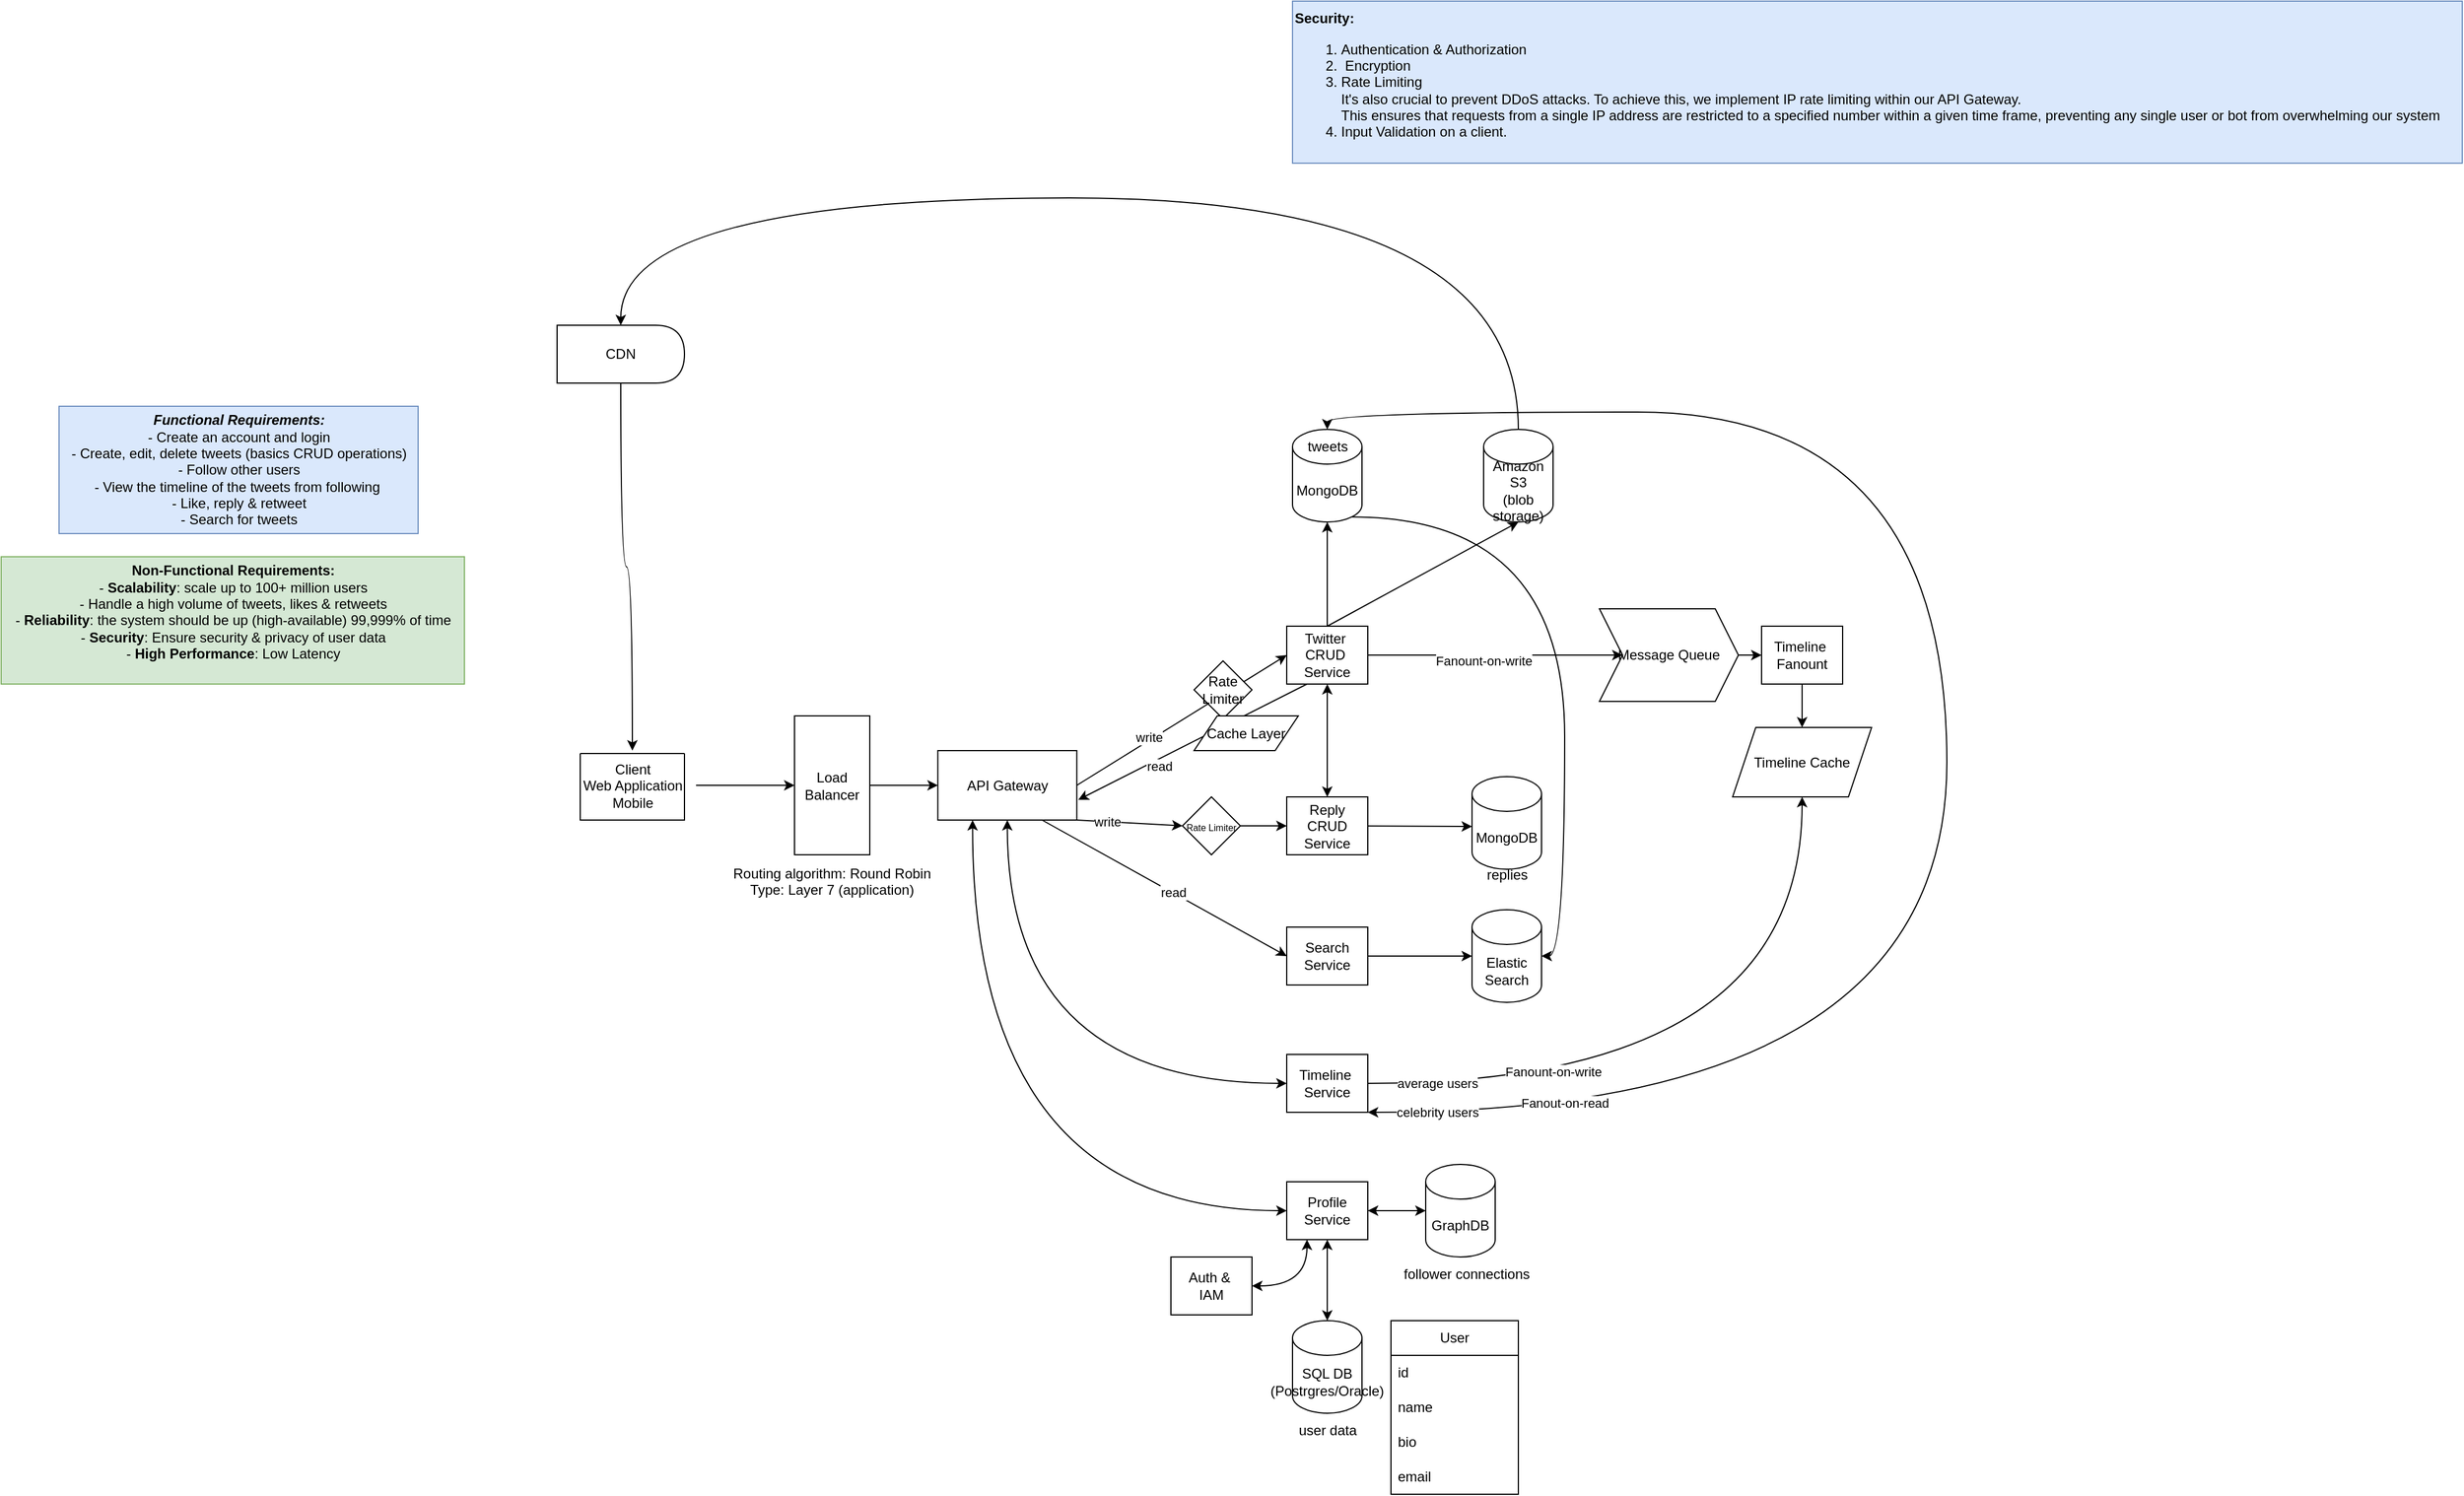 <mxfile version="26.0.11">
  <diagram name="Page-1" id="S8FyIIHlPzOr1TNchbIG">
    <mxGraphModel dx="2624" dy="2221" grid="1" gridSize="10" guides="1" tooltips="1" connect="1" arrows="1" fold="1" page="1" pageScale="1" pageWidth="850" pageHeight="1100" math="0" shadow="0">
      <root>
        <mxCell id="0" />
        <mxCell id="1" parent="0" />
        <mxCell id="o_sa3MoW5a0CHOQ6UXBQ-1" value="" style="swimlane;startSize=0;" parent="1" vertex="1">
          <mxGeometry x="30" y="300" width="90" height="57.5" as="geometry" />
        </mxCell>
        <mxCell id="o_sa3MoW5a0CHOQ6UXBQ-2" value="Client&lt;div&gt;Web Application&lt;/div&gt;&lt;div&gt;Mobile&lt;/div&gt;" style="text;html=1;align=center;verticalAlign=middle;resizable=0;points=[];autosize=1;strokeColor=none;fillColor=none;" parent="o_sa3MoW5a0CHOQ6UXBQ-1" vertex="1">
          <mxGeometry x="-10" y="-2.5" width="110" height="60" as="geometry" />
        </mxCell>
        <mxCell id="o_sa3MoW5a0CHOQ6UXBQ-5" value="" style="edgeStyle=orthogonalEdgeStyle;rounded=0;orthogonalLoop=1;jettySize=auto;html=1;" parent="1" source="o_sa3MoW5a0CHOQ6UXBQ-2" edge="1">
          <mxGeometry relative="1" as="geometry">
            <mxPoint x="215" y="327.5" as="targetPoint" />
          </mxGeometry>
        </mxCell>
        <mxCell id="o_sa3MoW5a0CHOQ6UXBQ-24" value="" style="edgeStyle=orthogonalEdgeStyle;rounded=0;orthogonalLoop=1;jettySize=auto;html=1;" parent="1" source="o_sa3MoW5a0CHOQ6UXBQ-6" target="o_sa3MoW5a0CHOQ6UXBQ-22" edge="1">
          <mxGeometry relative="1" as="geometry" />
        </mxCell>
        <mxCell id="o_sa3MoW5a0CHOQ6UXBQ-6" value="Load Balancer" style="rounded=0;whiteSpace=wrap;html=1;" parent="1" vertex="1">
          <mxGeometry x="215" y="267.5" width="65" height="120" as="geometry" />
        </mxCell>
        <mxCell id="o_sa3MoW5a0CHOQ6UXBQ-7" value="&lt;b&gt;&lt;i&gt;Functional Requirements:&lt;/i&gt;&lt;/b&gt;&lt;div&gt;- Create an account and login&lt;/div&gt;&lt;div&gt;- Create, edit, delete tweets (basics CRUD operations)&lt;/div&gt;&lt;div&gt;- Follow other users&lt;/div&gt;&lt;div&gt;- View the timeline of the tweets from following&amp;nbsp;&lt;/div&gt;&lt;div&gt;- Like, reply &amp;amp; retweet&lt;/div&gt;&lt;div&gt;- Search for tweets&lt;/div&gt;" style="text;html=1;align=center;verticalAlign=middle;resizable=0;points=[];autosize=1;strokeColor=#6c8ebf;fillColor=#dae8fc;" parent="1" vertex="1">
          <mxGeometry x="-420" width="310" height="110" as="geometry" />
        </mxCell>
        <mxCell id="o_sa3MoW5a0CHOQ6UXBQ-8" value="&lt;b&gt;Non-Functional Requirements:&lt;/b&gt;&lt;div&gt;- &lt;b&gt;Scalability&lt;/b&gt;: scale up to 100+ million users&lt;/div&gt;&lt;div&gt;- Handle a high volume of tweets, likes &amp;amp; retweets&lt;/div&gt;&lt;div&gt;&lt;span style=&quot;background-color: transparent; color: light-dark(rgb(0, 0, 0), rgb(255, 255, 255));&quot;&gt;- &lt;/span&gt;&lt;b style=&quot;background-color: transparent; color: light-dark(rgb(0, 0, 0), rgb(255, 255, 255));&quot;&gt;Reliability&lt;/b&gt;&lt;span style=&quot;background-color: transparent; color: light-dark(rgb(0, 0, 0), rgb(255, 255, 255));&quot;&gt;: the system should be up (high-available) 99,999% of time&lt;/span&gt;&lt;/div&gt;&lt;div&gt;&lt;div&gt;- &lt;b&gt;Security&lt;/b&gt;: Ensure security &amp;amp; privacy of user data&lt;/div&gt;&lt;div&gt;&lt;div&gt;- &lt;b&gt;High Performance&lt;/b&gt;:&amp;nbsp;&lt;span style=&quot;background-color: transparent; color: light-dark(rgb(0, 0, 0), rgb(255, 255, 255));&quot;&gt;Low Latency&lt;/span&gt;&lt;/div&gt;&lt;div&gt;&lt;span style=&quot;background-color: transparent; color: light-dark(rgb(0, 0, 0), rgb(255, 255, 255));&quot;&gt;&lt;br&gt;&lt;/span&gt;&lt;/div&gt;&lt;/div&gt;&lt;/div&gt;" style="text;html=1;align=center;verticalAlign=middle;resizable=0;points=[];autosize=1;strokeColor=#82b366;fillColor=#d5e8d4;" parent="1" vertex="1">
          <mxGeometry x="-470" y="130" width="400" height="110" as="geometry" />
        </mxCell>
        <mxCell id="o_sa3MoW5a0CHOQ6UXBQ-9" value="&lt;div style=&quot;&quot;&gt;&lt;br&gt;&lt;/div&gt;" style="text;html=1;align=center;verticalAlign=middle;resizable=0;points=[];autosize=1;strokeColor=none;fillColor=none;rotation=0;imageWidth=55;imageHeight=10;perimeter=none;" parent="1" vertex="1">
          <mxGeometry x="225" y="445" width="20" height="30" as="geometry" />
        </mxCell>
        <mxCell id="o_sa3MoW5a0CHOQ6UXBQ-18" value="&lt;div style=&quot;text-wrap-mode: nowrap;&quot;&gt;&lt;span style=&quot;text-wrap-mode: wrap; color: light-dark(rgb(0, 0, 0), rgb(255, 255, 255)); background-color: light-dark(#ffffff, var(--ge-dark-color, #121212));&quot;&gt;Routing algorithm: Round Robin&lt;/span&gt;&lt;/div&gt;&lt;div style=&quot;text-wrap-mode: nowrap; line-height: 12px;&quot;&gt;&lt;span style=&quot;text-wrap-mode: wrap; background-color: light-dark(#ffffff, var(--ge-dark-color, #121212));&quot;&gt;Type: Layer 7 (application)&lt;/span&gt;&lt;/div&gt;" style="rounded=0;whiteSpace=wrap;html=1;fillColor=default;strokeColor=none;" parent="1" vertex="1">
          <mxGeometry x="156.25" y="400" width="182.5" height="20" as="geometry" />
        </mxCell>
        <mxCell id="o_sa3MoW5a0CHOQ6UXBQ-28" value="" style="rounded=0;orthogonalLoop=1;jettySize=auto;html=1;exitX=0.5;exitY=0;exitDx=0;exitDy=0;entryX=0.5;entryY=1;entryDx=0;entryDy=0;entryPerimeter=0;" parent="1" source="o_sa3MoW5a0CHOQ6UXBQ-19" target="o_sa3MoW5a0CHOQ6UXBQ-21" edge="1">
          <mxGeometry relative="1" as="geometry" />
        </mxCell>
        <mxCell id="o_sa3MoW5a0CHOQ6UXBQ-53" style="edgeStyle=orthogonalEdgeStyle;rounded=0;orthogonalLoop=1;jettySize=auto;html=1;exitX=0.5;exitY=1;exitDx=0;exitDy=0;startArrow=classic;startFill=1;" parent="1" source="o_sa3MoW5a0CHOQ6UXBQ-19" target="o_sa3MoW5a0CHOQ6UXBQ-41" edge="1">
          <mxGeometry relative="1" as="geometry" />
        </mxCell>
        <mxCell id="417g46iVcn9-H5saOMee-5" style="edgeStyle=orthogonalEdgeStyle;rounded=0;orthogonalLoop=1;jettySize=auto;html=1;exitX=1;exitY=0.5;exitDx=0;exitDy=0;entryX=0;entryY=0.5;entryDx=0;entryDy=0;curved=1;" edge="1" parent="1" source="o_sa3MoW5a0CHOQ6UXBQ-19" target="417g46iVcn9-H5saOMee-4">
          <mxGeometry relative="1" as="geometry" />
        </mxCell>
        <mxCell id="417g46iVcn9-H5saOMee-13" value="Fanount-on-write" style="edgeLabel;html=1;align=center;verticalAlign=middle;resizable=0;points=[];" vertex="1" connectable="0" parent="417g46iVcn9-H5saOMee-5">
          <mxGeometry x="-0.345" y="-2" relative="1" as="geometry">
            <mxPoint x="28" y="3" as="offset" />
          </mxGeometry>
        </mxCell>
        <mxCell id="o_sa3MoW5a0CHOQ6UXBQ-19" value="Twitter&amp;nbsp;&lt;div&gt;CRUD&amp;nbsp;&lt;/div&gt;&lt;div&gt;Service&lt;/div&gt;" style="whiteSpace=wrap;html=1;" parent="1" vertex="1">
          <mxGeometry x="640" y="190" width="70" height="50" as="geometry" />
        </mxCell>
        <mxCell id="o_sa3MoW5a0CHOQ6UXBQ-20" value="MongoDB" style="shape=cylinder3;whiteSpace=wrap;html=1;boundedLbl=1;backgroundOutline=1;size=15;" parent="1" vertex="1">
          <mxGeometry x="645" y="20" width="60" height="80" as="geometry" />
        </mxCell>
        <mxCell id="o_sa3MoW5a0CHOQ6UXBQ-35" value="" style="edgeStyle=orthogonalEdgeStyle;rounded=0;orthogonalLoop=1;jettySize=auto;html=1;curved=1;entryX=0.5;entryY=0;entryDx=0;entryDy=0;exitX=0.5;exitY=0;exitDx=0;exitDy=0;exitPerimeter=0;" parent="1" source="o_sa3MoW5a0CHOQ6UXBQ-21" target="o_sa3MoW5a0CHOQ6UXBQ-33" edge="1">
          <mxGeometry relative="1" as="geometry">
            <mxPoint x="510" y="-80" as="targetPoint" />
            <Array as="points">
              <mxPoint x="840" y="-180" />
              <mxPoint x="65" y="-180" />
            </Array>
          </mxGeometry>
        </mxCell>
        <mxCell id="o_sa3MoW5a0CHOQ6UXBQ-21" value="Amazon S3&lt;div&gt;(blob storage)&lt;/div&gt;" style="shape=cylinder3;whiteSpace=wrap;html=1;boundedLbl=1;backgroundOutline=1;size=15;" parent="1" vertex="1">
          <mxGeometry x="810" y="20" width="60" height="80" as="geometry" />
        </mxCell>
        <mxCell id="o_sa3MoW5a0CHOQ6UXBQ-23" style="rounded=0;orthogonalLoop=1;jettySize=auto;html=1;exitX=1;exitY=0.5;exitDx=0;exitDy=0;entryX=0;entryY=0.5;entryDx=0;entryDy=0;" parent="1" source="o_sa3MoW5a0CHOQ6UXBQ-22" target="o_sa3MoW5a0CHOQ6UXBQ-19" edge="1">
          <mxGeometry relative="1" as="geometry">
            <mxPoint x="630" y="230" as="targetPoint" />
          </mxGeometry>
        </mxCell>
        <mxCell id="o_sa3MoW5a0CHOQ6UXBQ-51" value="write" style="edgeLabel;html=1;align=center;verticalAlign=middle;resizable=0;points=[];" parent="o_sa3MoW5a0CHOQ6UXBQ-23" vertex="1" connectable="0">
          <mxGeometry x="-0.296" y="3" relative="1" as="geometry">
            <mxPoint as="offset" />
          </mxGeometry>
        </mxCell>
        <mxCell id="o_sa3MoW5a0CHOQ6UXBQ-47" style="rounded=0;orthogonalLoop=1;jettySize=auto;html=1;entryX=0;entryY=0.5;entryDx=0;entryDy=0;" parent="1" target="o_sa3MoW5a0CHOQ6UXBQ-41" edge="1" source="o_sa3MoW5a0CHOQ6UXBQ-50">
          <mxGeometry relative="1" as="geometry">
            <mxPoint x="460" y="360" as="sourcePoint" />
          </mxGeometry>
        </mxCell>
        <mxCell id="o_sa3MoW5a0CHOQ6UXBQ-57" style="rounded=0;orthogonalLoop=1;jettySize=auto;html=1;exitX=0.75;exitY=1;exitDx=0;exitDy=0;entryX=0;entryY=0.5;entryDx=0;entryDy=0;" parent="1" source="o_sa3MoW5a0CHOQ6UXBQ-22" target="o_sa3MoW5a0CHOQ6UXBQ-54" edge="1">
          <mxGeometry relative="1" as="geometry" />
        </mxCell>
        <mxCell id="o_sa3MoW5a0CHOQ6UXBQ-62" value="read" style="edgeLabel;html=1;align=center;verticalAlign=middle;resizable=0;points=[];" parent="o_sa3MoW5a0CHOQ6UXBQ-57" vertex="1" connectable="0">
          <mxGeometry x="0.069" relative="1" as="geometry">
            <mxPoint as="offset" />
          </mxGeometry>
        </mxCell>
        <mxCell id="417g46iVcn9-H5saOMee-12" style="edgeStyle=orthogonalEdgeStyle;rounded=0;orthogonalLoop=1;jettySize=auto;html=1;exitX=0.5;exitY=1;exitDx=0;exitDy=0;entryX=0;entryY=0.5;entryDx=0;entryDy=0;curved=1;startArrow=classic;startFill=1;" edge="1" parent="1" source="o_sa3MoW5a0CHOQ6UXBQ-22" target="o_sa3MoW5a0CHOQ6UXBQ-63">
          <mxGeometry relative="1" as="geometry" />
        </mxCell>
        <mxCell id="417g46iVcn9-H5saOMee-32" style="edgeStyle=orthogonalEdgeStyle;rounded=0;orthogonalLoop=1;jettySize=auto;html=1;exitX=0.25;exitY=1;exitDx=0;exitDy=0;entryX=0;entryY=0.5;entryDx=0;entryDy=0;curved=1;startArrow=classic;startFill=1;" edge="1" parent="1" source="o_sa3MoW5a0CHOQ6UXBQ-22" target="o_sa3MoW5a0CHOQ6UXBQ-64">
          <mxGeometry relative="1" as="geometry" />
        </mxCell>
        <mxCell id="o_sa3MoW5a0CHOQ6UXBQ-22" value="API Gateway" style="whiteSpace=wrap;html=1;" parent="1" vertex="1">
          <mxGeometry x="338.75" y="297.5" width="120" height="60" as="geometry" />
        </mxCell>
        <mxCell id="o_sa3MoW5a0CHOQ6UXBQ-25" value="Rate Limiter" style="rhombus;whiteSpace=wrap;html=1;" parent="1" vertex="1">
          <mxGeometry x="560" y="220" width="50" height="50" as="geometry" />
        </mxCell>
        <mxCell id="o_sa3MoW5a0CHOQ6UXBQ-32" value="" style="endArrow=classic;html=1;rounded=0;exitX=0.5;exitY=0;exitDx=0;exitDy=0;entryX=0.5;entryY=1;entryDx=0;entryDy=0;entryPerimeter=0;" parent="1" source="o_sa3MoW5a0CHOQ6UXBQ-19" target="o_sa3MoW5a0CHOQ6UXBQ-20" edge="1">
          <mxGeometry width="50" height="50" relative="1" as="geometry">
            <mxPoint x="380" y="320" as="sourcePoint" />
            <mxPoint x="430" y="270" as="targetPoint" />
          </mxGeometry>
        </mxCell>
        <mxCell id="o_sa3MoW5a0CHOQ6UXBQ-33" value="CDN" style="shape=delay;whiteSpace=wrap;html=1;" parent="1" vertex="1">
          <mxGeometry x="10" y="-70" width="110" height="50" as="geometry" />
        </mxCell>
        <mxCell id="o_sa3MoW5a0CHOQ6UXBQ-36" value="" style="endArrow=classic;html=1;rounded=0;exitX=0.25;exitY=1;exitDx=0;exitDy=0;" parent="1" source="o_sa3MoW5a0CHOQ6UXBQ-19" edge="1">
          <mxGeometry width="50" height="50" relative="1" as="geometry">
            <mxPoint x="460" y="300" as="sourcePoint" />
            <mxPoint x="460" y="340" as="targetPoint" />
          </mxGeometry>
        </mxCell>
        <mxCell id="o_sa3MoW5a0CHOQ6UXBQ-52" value="read" style="edgeLabel;html=1;align=center;verticalAlign=middle;resizable=0;points=[];" parent="o_sa3MoW5a0CHOQ6UXBQ-36" vertex="1" connectable="0">
          <mxGeometry x="0.431" y="1" relative="1" as="geometry">
            <mxPoint x="13" y="-2" as="offset" />
          </mxGeometry>
        </mxCell>
        <mxCell id="o_sa3MoW5a0CHOQ6UXBQ-40" value="Cache Layer" style="shape=parallelogram;perimeter=parallelogramPerimeter;whiteSpace=wrap;html=1;fixedSize=1;" parent="1" vertex="1">
          <mxGeometry x="560" y="267.5" width="90" height="30" as="geometry" />
        </mxCell>
        <mxCell id="o_sa3MoW5a0CHOQ6UXBQ-46" style="rounded=0;orthogonalLoop=1;jettySize=auto;html=1;" parent="1" source="o_sa3MoW5a0CHOQ6UXBQ-41" edge="1">
          <mxGeometry relative="1" as="geometry">
            <mxPoint x="800" y="363" as="targetPoint" />
          </mxGeometry>
        </mxCell>
        <mxCell id="o_sa3MoW5a0CHOQ6UXBQ-41" value="Reply CRUD&lt;div&gt;Service&lt;/div&gt;" style="whiteSpace=wrap;html=1;" parent="1" vertex="1">
          <mxGeometry x="640" y="337.5" width="70" height="50" as="geometry" />
        </mxCell>
        <mxCell id="o_sa3MoW5a0CHOQ6UXBQ-42" value="MongoDB" style="shape=cylinder3;whiteSpace=wrap;html=1;boundedLbl=1;backgroundOutline=1;size=15;" parent="1" vertex="1">
          <mxGeometry x="800" y="320" width="60" height="80" as="geometry" />
        </mxCell>
        <mxCell id="o_sa3MoW5a0CHOQ6UXBQ-43" value="replies" style="text;html=1;align=center;verticalAlign=middle;resizable=0;points=[];autosize=1;strokeColor=none;fillColor=none;" parent="1" vertex="1">
          <mxGeometry x="800" y="390" width="60" height="30" as="geometry" />
        </mxCell>
        <mxCell id="o_sa3MoW5a0CHOQ6UXBQ-44" value="tweets" style="text;html=1;align=center;verticalAlign=middle;resizable=0;points=[];autosize=1;strokeColor=none;fillColor=none;" parent="1" vertex="1">
          <mxGeometry x="645" y="20" width="60" height="30" as="geometry" />
        </mxCell>
        <mxCell id="o_sa3MoW5a0CHOQ6UXBQ-54" value="Search Service" style="whiteSpace=wrap;html=1;" parent="1" vertex="1">
          <mxGeometry x="640" y="450" width="70" height="50" as="geometry" />
        </mxCell>
        <mxCell id="o_sa3MoW5a0CHOQ6UXBQ-55" value="Elastic Search" style="shape=cylinder3;whiteSpace=wrap;html=1;boundedLbl=1;backgroundOutline=1;size=15;" parent="1" vertex="1">
          <mxGeometry x="800" y="435" width="60" height="80" as="geometry" />
        </mxCell>
        <mxCell id="o_sa3MoW5a0CHOQ6UXBQ-56" style="edgeStyle=orthogonalEdgeStyle;rounded=0;orthogonalLoop=1;jettySize=auto;html=1;exitX=1;exitY=0.5;exitDx=0;exitDy=0;entryX=0;entryY=0.5;entryDx=0;entryDy=0;entryPerimeter=0;" parent="1" source="o_sa3MoW5a0CHOQ6UXBQ-54" target="o_sa3MoW5a0CHOQ6UXBQ-55" edge="1">
          <mxGeometry relative="1" as="geometry" />
        </mxCell>
        <mxCell id="o_sa3MoW5a0CHOQ6UXBQ-61" style="edgeStyle=orthogonalEdgeStyle;rounded=0;orthogonalLoop=1;jettySize=auto;html=1;exitX=0.855;exitY=1;exitDx=0;exitDy=-4.35;exitPerimeter=0;entryX=1;entryY=0.5;entryDx=0;entryDy=0;entryPerimeter=0;curved=1;" parent="1" source="o_sa3MoW5a0CHOQ6UXBQ-20" target="o_sa3MoW5a0CHOQ6UXBQ-55" edge="1">
          <mxGeometry relative="1" as="geometry" />
        </mxCell>
        <mxCell id="417g46iVcn9-H5saOMee-9" style="edgeStyle=orthogonalEdgeStyle;rounded=0;orthogonalLoop=1;jettySize=auto;html=1;exitX=1;exitY=0.5;exitDx=0;exitDy=0;entryX=0.5;entryY=1;entryDx=0;entryDy=0;curved=1;" edge="1" parent="1" source="o_sa3MoW5a0CHOQ6UXBQ-63" target="417g46iVcn9-H5saOMee-8">
          <mxGeometry relative="1" as="geometry" />
        </mxCell>
        <mxCell id="417g46iVcn9-H5saOMee-14" value="average users" style="edgeLabel;html=1;align=center;verticalAlign=middle;resizable=0;points=[];" vertex="1" connectable="0" parent="417g46iVcn9-H5saOMee-9">
          <mxGeometry x="-0.939" y="3" relative="1" as="geometry">
            <mxPoint x="41" y="3" as="offset" />
          </mxGeometry>
        </mxCell>
        <mxCell id="417g46iVcn9-H5saOMee-19" value="Fanount-on-write" style="edgeLabel;html=1;align=center;verticalAlign=middle;resizable=0;points=[];" vertex="1" connectable="0" parent="417g46iVcn9-H5saOMee-9">
          <mxGeometry x="-0.528" y="11" relative="1" as="geometry">
            <mxPoint x="13" y="1" as="offset" />
          </mxGeometry>
        </mxCell>
        <mxCell id="417g46iVcn9-H5saOMee-15" style="edgeStyle=orthogonalEdgeStyle;rounded=0;orthogonalLoop=1;jettySize=auto;html=1;curved=1;entryX=0.5;entryY=0;entryDx=0;entryDy=0;entryPerimeter=0;exitX=1;exitY=1;exitDx=0;exitDy=0;startArrow=classic;startFill=1;" edge="1" parent="1" source="o_sa3MoW5a0CHOQ6UXBQ-63" target="o_sa3MoW5a0CHOQ6UXBQ-20">
          <mxGeometry relative="1" as="geometry">
            <mxPoint x="800" y="150" as="targetPoint" />
            <mxPoint x="730" y="610" as="sourcePoint" />
            <Array as="points">
              <mxPoint x="1210" y="610" />
              <mxPoint x="1210" y="5" />
              <mxPoint x="675" y="5" />
            </Array>
          </mxGeometry>
        </mxCell>
        <mxCell id="417g46iVcn9-H5saOMee-17" value="celebrity users" style="edgeLabel;html=1;align=center;verticalAlign=middle;resizable=0;points=[];" vertex="1" connectable="0" parent="417g46iVcn9-H5saOMee-15">
          <mxGeometry x="-0.942" y="1" relative="1" as="geometry">
            <mxPoint x="12" y="1" as="offset" />
          </mxGeometry>
        </mxCell>
        <mxCell id="417g46iVcn9-H5saOMee-18" value="Fanout-on-read" style="edgeLabel;html=1;align=center;verticalAlign=middle;resizable=0;points=[];" vertex="1" connectable="0" parent="417g46iVcn9-H5saOMee-15">
          <mxGeometry x="-0.821" y="9" relative="1" as="geometry">
            <mxPoint x="22" y="1" as="offset" />
          </mxGeometry>
        </mxCell>
        <mxCell id="o_sa3MoW5a0CHOQ6UXBQ-63" value="Timeline&amp;nbsp;&lt;div&gt;Service&lt;/div&gt;" style="whiteSpace=wrap;html=1;" parent="1" vertex="1">
          <mxGeometry x="640" y="560" width="70" height="50" as="geometry" />
        </mxCell>
        <mxCell id="417g46iVcn9-H5saOMee-33" style="edgeStyle=orthogonalEdgeStyle;rounded=0;orthogonalLoop=1;jettySize=auto;html=1;exitX=0.25;exitY=1;exitDx=0;exitDy=0;entryX=1;entryY=0.5;entryDx=0;entryDy=0;curved=1;startArrow=classic;startFill=1;" edge="1" parent="1" source="o_sa3MoW5a0CHOQ6UXBQ-64" target="417g46iVcn9-H5saOMee-31">
          <mxGeometry relative="1" as="geometry" />
        </mxCell>
        <mxCell id="o_sa3MoW5a0CHOQ6UXBQ-64" value="Profile&lt;div&gt;Service&lt;/div&gt;" style="whiteSpace=wrap;html=1;" parent="1" vertex="1">
          <mxGeometry x="640" y="670" width="70" height="50" as="geometry" />
        </mxCell>
        <mxCell id="417g46iVcn9-H5saOMee-1" value="" style="rounded=0;orthogonalLoop=1;jettySize=auto;html=1;entryX=0;entryY=0.5;entryDx=0;entryDy=0;exitX=1;exitY=1;exitDx=0;exitDy=0;" edge="1" parent="1" source="o_sa3MoW5a0CHOQ6UXBQ-22" target="o_sa3MoW5a0CHOQ6UXBQ-50">
          <mxGeometry relative="1" as="geometry">
            <mxPoint x="460" y="360" as="sourcePoint" />
            <mxPoint x="640" y="355" as="targetPoint" />
          </mxGeometry>
        </mxCell>
        <mxCell id="417g46iVcn9-H5saOMee-2" value="write" style="edgeLabel;html=1;align=center;verticalAlign=middle;resizable=0;points=[];" vertex="1" connectable="0" parent="417g46iVcn9-H5saOMee-1">
          <mxGeometry x="-0.343" relative="1" as="geometry">
            <mxPoint x="-4" as="offset" />
          </mxGeometry>
        </mxCell>
        <mxCell id="o_sa3MoW5a0CHOQ6UXBQ-50" value="&lt;font style=&quot;font-size: 8px;&quot;&gt;Rate Limiter&lt;/font&gt;" style="rhombus;whiteSpace=wrap;html=1;" parent="1" vertex="1">
          <mxGeometry x="550" y="337.5" width="50" height="50" as="geometry" />
        </mxCell>
        <mxCell id="417g46iVcn9-H5saOMee-10" style="edgeStyle=orthogonalEdgeStyle;rounded=0;orthogonalLoop=1;jettySize=auto;html=1;exitX=1;exitY=0.5;exitDx=0;exitDy=0;entryX=0;entryY=0.5;entryDx=0;entryDy=0;curved=1;" edge="1" parent="1" source="417g46iVcn9-H5saOMee-4" target="417g46iVcn9-H5saOMee-7">
          <mxGeometry relative="1" as="geometry" />
        </mxCell>
        <mxCell id="417g46iVcn9-H5saOMee-4" value="Message Queue" style="shape=step;perimeter=stepPerimeter;whiteSpace=wrap;html=1;fixedSize=1;" vertex="1" parent="1">
          <mxGeometry x="910" y="175" width="120" height="80" as="geometry" />
        </mxCell>
        <mxCell id="417g46iVcn9-H5saOMee-11" style="edgeStyle=orthogonalEdgeStyle;rounded=0;orthogonalLoop=1;jettySize=auto;html=1;exitX=0.5;exitY=1;exitDx=0;exitDy=0;entryX=0.5;entryY=0;entryDx=0;entryDy=0;curved=1;" edge="1" parent="1" source="417g46iVcn9-H5saOMee-7" target="417g46iVcn9-H5saOMee-8">
          <mxGeometry relative="1" as="geometry" />
        </mxCell>
        <mxCell id="417g46iVcn9-H5saOMee-7" value="Timeline&amp;nbsp;&lt;div&gt;Fanount&lt;/div&gt;" style="whiteSpace=wrap;html=1;" vertex="1" parent="1">
          <mxGeometry x="1050" y="190" width="70" height="50" as="geometry" />
        </mxCell>
        <mxCell id="417g46iVcn9-H5saOMee-8" value="Timeline Cache" style="shape=parallelogram;perimeter=parallelogramPerimeter;whiteSpace=wrap;html=1;fixedSize=1;" vertex="1" parent="1">
          <mxGeometry x="1025" y="277.5" width="120" height="60" as="geometry" />
        </mxCell>
        <mxCell id="417g46iVcn9-H5saOMee-20" value="SQL DB&lt;br&gt;(Postrgres/Oracle)" style="shape=cylinder3;whiteSpace=wrap;html=1;boundedLbl=1;backgroundOutline=1;size=15;" vertex="1" parent="1">
          <mxGeometry x="645" y="790" width="60" height="80" as="geometry" />
        </mxCell>
        <mxCell id="417g46iVcn9-H5saOMee-21" value="User" style="swimlane;fontStyle=0;childLayout=stackLayout;horizontal=1;startSize=30;horizontalStack=0;resizeParent=1;resizeParentMax=0;resizeLast=0;collapsible=1;marginBottom=0;whiteSpace=wrap;html=1;" vertex="1" parent="1">
          <mxGeometry x="730" y="790" width="110" height="150" as="geometry" />
        </mxCell>
        <mxCell id="417g46iVcn9-H5saOMee-22" value="id" style="text;strokeColor=none;fillColor=none;align=left;verticalAlign=middle;spacingLeft=4;spacingRight=4;overflow=hidden;points=[[0,0.5],[1,0.5]];portConstraint=eastwest;rotatable=0;whiteSpace=wrap;html=1;" vertex="1" parent="417g46iVcn9-H5saOMee-21">
          <mxGeometry y="30" width="110" height="30" as="geometry" />
        </mxCell>
        <mxCell id="417g46iVcn9-H5saOMee-23" value="name" style="text;strokeColor=none;fillColor=none;align=left;verticalAlign=middle;spacingLeft=4;spacingRight=4;overflow=hidden;points=[[0,0.5],[1,0.5]];portConstraint=eastwest;rotatable=0;whiteSpace=wrap;html=1;" vertex="1" parent="417g46iVcn9-H5saOMee-21">
          <mxGeometry y="60" width="110" height="30" as="geometry" />
        </mxCell>
        <mxCell id="417g46iVcn9-H5saOMee-24" value="bio" style="text;strokeColor=none;fillColor=none;align=left;verticalAlign=middle;spacingLeft=4;spacingRight=4;overflow=hidden;points=[[0,0.5],[1,0.5]];portConstraint=eastwest;rotatable=0;whiteSpace=wrap;html=1;" vertex="1" parent="417g46iVcn9-H5saOMee-21">
          <mxGeometry y="90" width="110" height="30" as="geometry" />
        </mxCell>
        <mxCell id="417g46iVcn9-H5saOMee-25" value="email" style="text;strokeColor=none;fillColor=none;align=left;verticalAlign=middle;spacingLeft=4;spacingRight=4;overflow=hidden;points=[[0,0.5],[1,0.5]];portConstraint=eastwest;rotatable=0;whiteSpace=wrap;html=1;" vertex="1" parent="417g46iVcn9-H5saOMee-21">
          <mxGeometry y="120" width="110" height="30" as="geometry" />
        </mxCell>
        <mxCell id="417g46iVcn9-H5saOMee-26" style="edgeStyle=orthogonalEdgeStyle;rounded=0;orthogonalLoop=1;jettySize=auto;html=1;exitX=0.5;exitY=1;exitDx=0;exitDy=0;entryX=0.5;entryY=0;entryDx=0;entryDy=0;entryPerimeter=0;curved=1;startArrow=classic;startFill=1;" edge="1" parent="1" source="o_sa3MoW5a0CHOQ6UXBQ-64" target="417g46iVcn9-H5saOMee-20">
          <mxGeometry relative="1" as="geometry" />
        </mxCell>
        <mxCell id="417g46iVcn9-H5saOMee-27" value="GraphDB" style="shape=cylinder3;whiteSpace=wrap;html=1;boundedLbl=1;backgroundOutline=1;size=15;" vertex="1" parent="1">
          <mxGeometry x="760" y="655" width="60" height="80" as="geometry" />
        </mxCell>
        <mxCell id="417g46iVcn9-H5saOMee-28" value="user data" style="text;html=1;align=center;verticalAlign=middle;resizable=0;points=[];autosize=1;strokeColor=none;fillColor=none;" vertex="1" parent="1">
          <mxGeometry x="640" y="870" width="70" height="30" as="geometry" />
        </mxCell>
        <mxCell id="417g46iVcn9-H5saOMee-29" value="follower connections" style="text;html=1;align=center;verticalAlign=middle;resizable=0;points=[];autosize=1;strokeColor=none;fillColor=none;" vertex="1" parent="1">
          <mxGeometry x="730" y="735" width="130" height="30" as="geometry" />
        </mxCell>
        <mxCell id="417g46iVcn9-H5saOMee-30" style="edgeStyle=entityRelationEdgeStyle;rounded=0;orthogonalLoop=1;jettySize=auto;html=1;exitX=1;exitY=0.5;exitDx=0;exitDy=0;entryX=0;entryY=0.5;entryDx=0;entryDy=0;entryPerimeter=0;startArrow=classic;startFill=1;" edge="1" parent="1" source="o_sa3MoW5a0CHOQ6UXBQ-64" target="417g46iVcn9-H5saOMee-27">
          <mxGeometry relative="1" as="geometry" />
        </mxCell>
        <mxCell id="417g46iVcn9-H5saOMee-31" value="Auth &amp;amp;&amp;nbsp;&lt;div&gt;IAM&lt;/div&gt;" style="whiteSpace=wrap;html=1;" vertex="1" parent="1">
          <mxGeometry x="540" y="735" width="70" height="50" as="geometry" />
        </mxCell>
        <mxCell id="417g46iVcn9-H5saOMee-34" style="rounded=0;orthogonalLoop=1;jettySize=auto;html=1;exitX=0.5;exitY=1;exitDx=0;exitDy=0;edgeStyle=orthogonalEdgeStyle;curved=1;" edge="1" parent="1" source="o_sa3MoW5a0CHOQ6UXBQ-33" target="o_sa3MoW5a0CHOQ6UXBQ-2">
          <mxGeometry relative="1" as="geometry">
            <mxPoint x="70" y="250" as="targetPoint" />
          </mxGeometry>
        </mxCell>
        <mxCell id="417g46iVcn9-H5saOMee-35" value="&lt;b&gt;Security:&lt;/b&gt;&lt;div&gt;&lt;ol&gt;&lt;li&gt;Authentication &amp;amp; Authorization&lt;/li&gt;&lt;li&gt;&amp;nbsp;Encryption&lt;/li&gt;&lt;li&gt;Rate Limiting&lt;br&gt;&lt;span style=&quot;color: light-dark(rgb(0, 0, 0), rgb(255, 255, 255)); background-color: transparent;&quot;&gt;It&#39;s also crucial to prevent DDoS attacks. To achieve this, we implement IP rate limiting within our API Gateway.&amp;nbsp;&lt;br&gt;&lt;/span&gt;&lt;span style=&quot;color: light-dark(rgb(0, 0, 0), rgb(255, 255, 255)); background-color: transparent;&quot;&gt;This ensures that requests from a single IP address are restricted to a specified number within a given time frame, preventing any single user or bot from overwhelming our system&lt;/span&gt;&lt;/li&gt;&lt;li&gt;Input Validation on a client.&lt;/li&gt;&lt;/ol&gt;&lt;/div&gt;" style="text;html=1;align=left;verticalAlign=middle;resizable=0;points=[];autosize=1;strokeColor=#6c8ebf;fillColor=#dae8fc;" vertex="1" parent="1">
          <mxGeometry x="645" y="-350" width="1010" height="140" as="geometry" />
        </mxCell>
      </root>
    </mxGraphModel>
  </diagram>
</mxfile>
